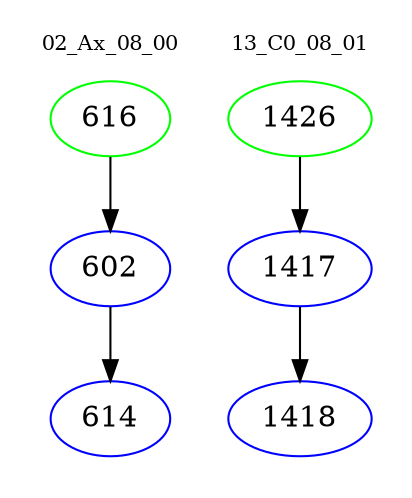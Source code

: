 digraph{
subgraph cluster_0 {
color = white
label = "02_Ax_08_00";
fontsize=10;
T0_616 [label="616", color="green"]
T0_616 -> T0_602 [color="black"]
T0_602 [label="602", color="blue"]
T0_602 -> T0_614 [color="black"]
T0_614 [label="614", color="blue"]
}
subgraph cluster_1 {
color = white
label = "13_C0_08_01";
fontsize=10;
T1_1426 [label="1426", color="green"]
T1_1426 -> T1_1417 [color="black"]
T1_1417 [label="1417", color="blue"]
T1_1417 -> T1_1418 [color="black"]
T1_1418 [label="1418", color="blue"]
}
}
